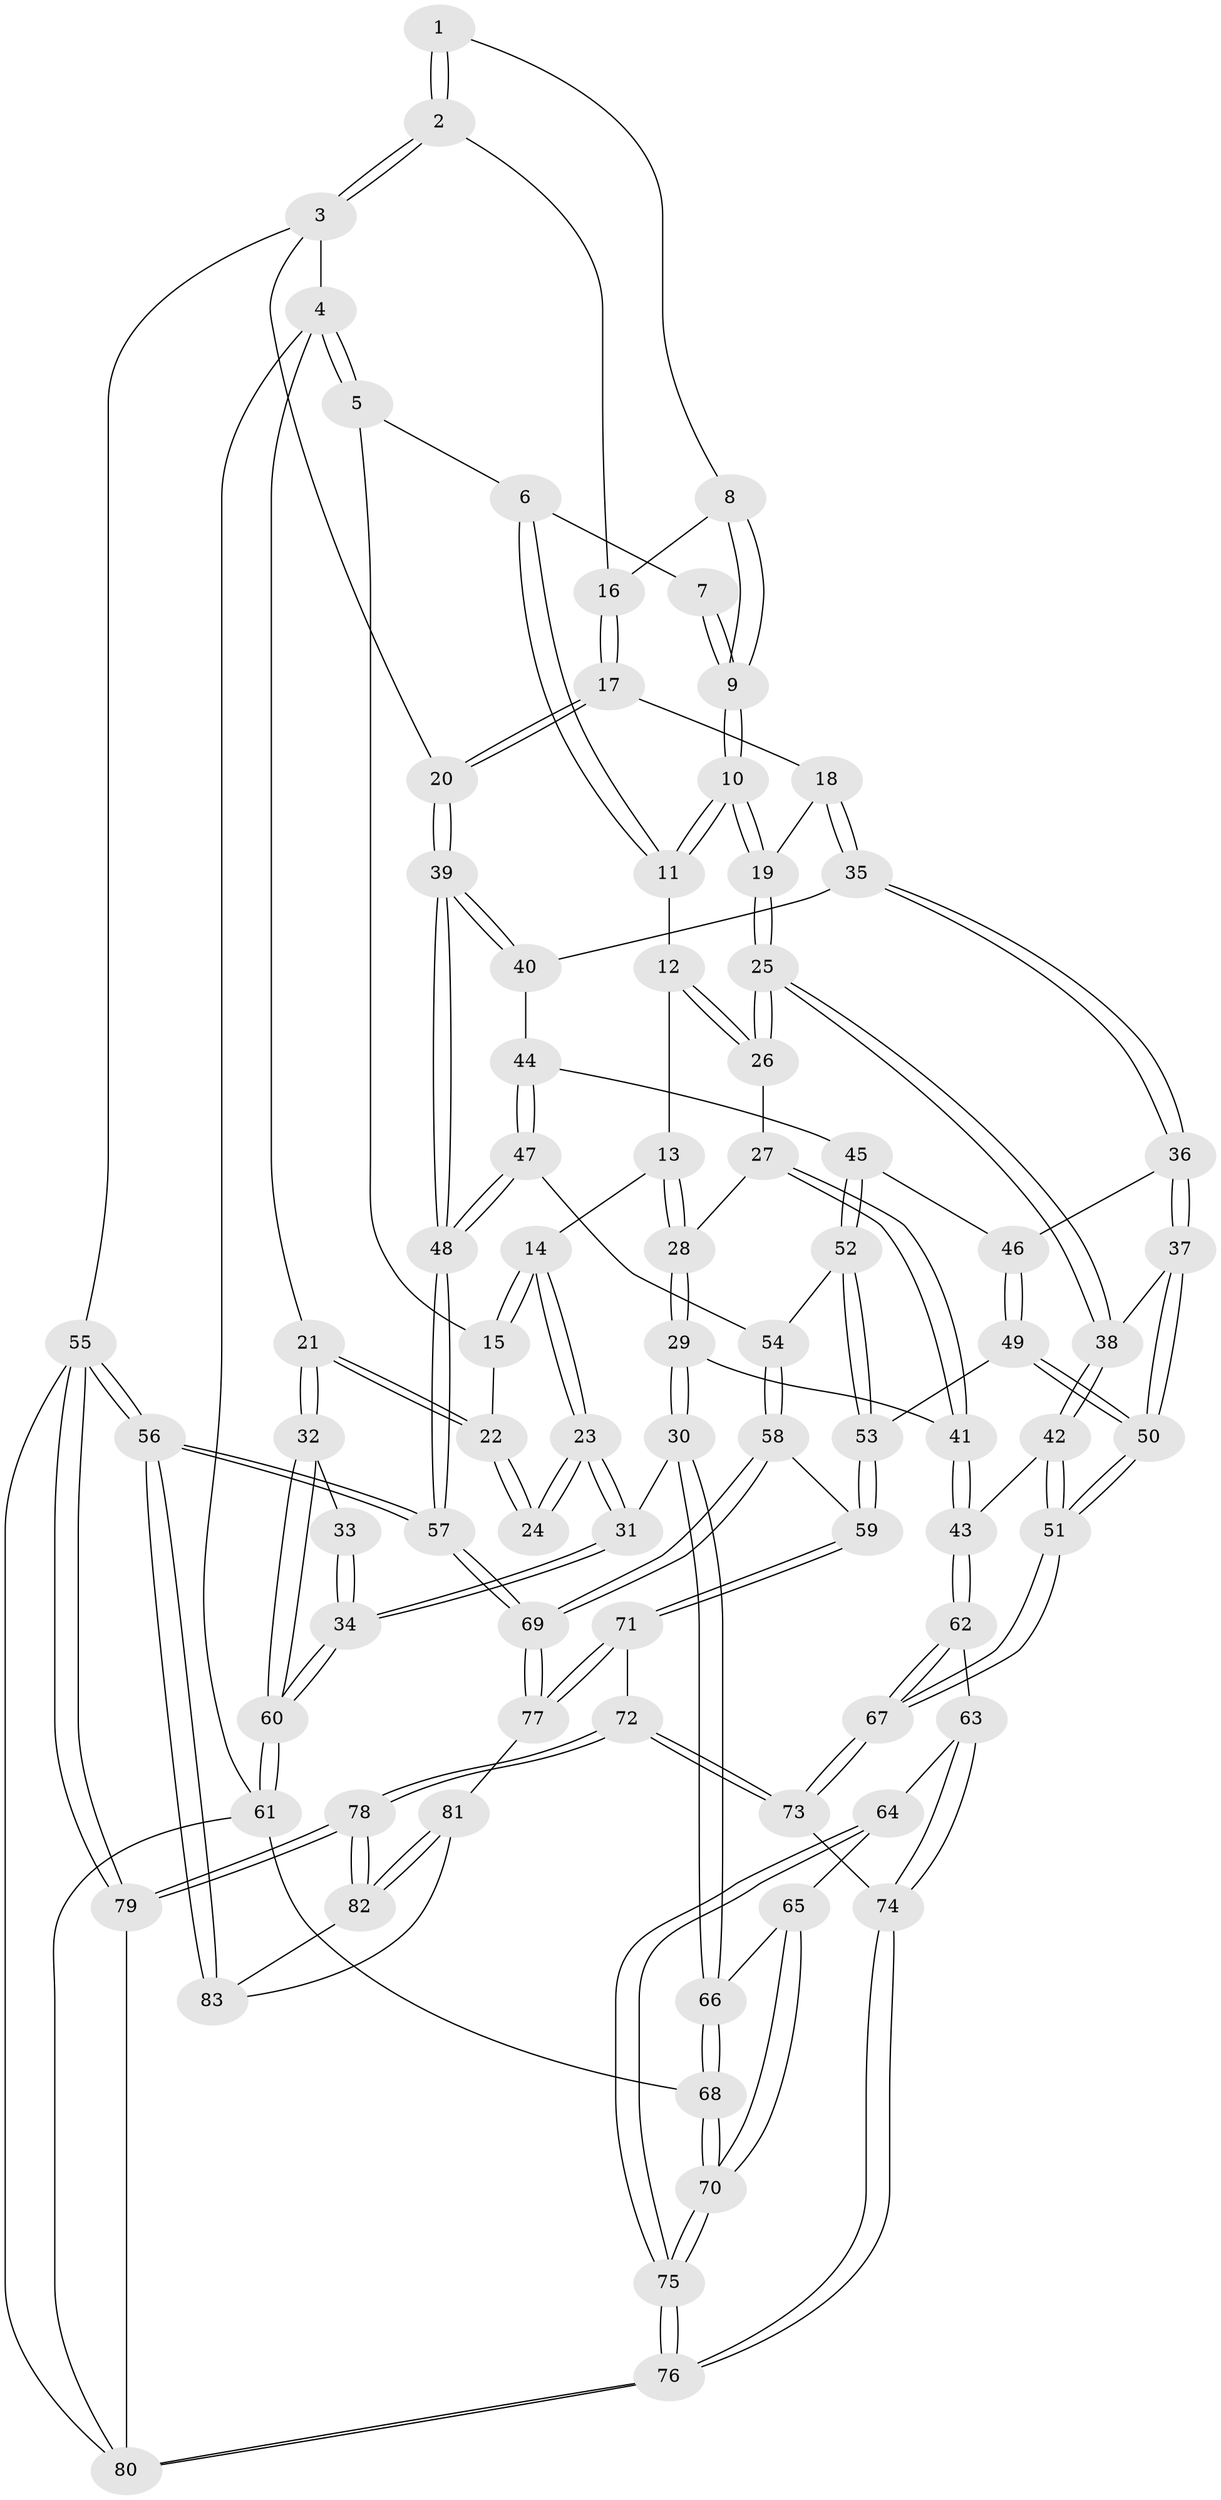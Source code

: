 // Generated by graph-tools (version 1.1) at 2025/17/03/09/25 04:17:12]
// undirected, 83 vertices, 204 edges
graph export_dot {
graph [start="1"]
  node [color=gray90,style=filled];
  1 [pos="+0.8262618491175401+0"];
  2 [pos="+1+0"];
  3 [pos="+1+0"];
  4 [pos="+0+0"];
  5 [pos="+0.48494450859508104+0"];
  6 [pos="+0.4966607530015693+0"];
  7 [pos="+0.5304569064781715+0"];
  8 [pos="+0.8246967268682556+0.09540235731195783"];
  9 [pos="+0.7571872387687321+0.12234317629671723"];
  10 [pos="+0.7373110425146286+0.22660659916579592"];
  11 [pos="+0.6319493573735182+0.22489726584717423"];
  12 [pos="+0.5770183584374362+0.25713392110509903"];
  13 [pos="+0.39357791355363186+0.19234985775447813"];
  14 [pos="+0.38960028141826525+0.18929697724106714"];
  15 [pos="+0.38190782608583046+0.1468634750176725"];
  16 [pos="+0.8952676003675418+0.09830388324340039"];
  17 [pos="+0.9368492325061085+0.1922356653437366"];
  18 [pos="+0.8244976136783028+0.3140162885025625"];
  19 [pos="+0.7627402544792452+0.2613939373166198"];
  20 [pos="+1+0.22131506154036026"];
  21 [pos="+0+0"];
  22 [pos="+0.04138366727216613+0.13327538340463618"];
  23 [pos="+0.25015906632604196+0.38440540967478287"];
  24 [pos="+0.12552853472582817+0.29153570194954675"];
  25 [pos="+0.6019037971863689+0.3960040007640901"];
  26 [pos="+0.5766416515809625+0.3792392076488117"];
  27 [pos="+0.5127554069309518+0.39766025224213897"];
  28 [pos="+0.4750634832171733+0.37983623163491986"];
  29 [pos="+0.3032871769173991+0.4552222043476052"];
  30 [pos="+0.2715358756751929+0.4538328665480694"];
  31 [pos="+0.2568049627144065+0.43246397762270217"];
  32 [pos="+0+0.38509366181618726"];
  33 [pos="+0.06800326281636465+0.35334243167318613"];
  34 [pos="+0.023522419186362324+0.5028813838840969"];
  35 [pos="+0.8283321294020779+0.3262046902986739"];
  36 [pos="+0.7836648519390054+0.40639218912016584"];
  37 [pos="+0.6732881985288811+0.4480571734596203"];
  38 [pos="+0.628286372796068+0.4303592810048301"];
  39 [pos="+1+0.3054661247564763"];
  40 [pos="+0.9204461348455102+0.3718792090785776"];
  41 [pos="+0.4793087706107407+0.5226406200230808"];
  42 [pos="+0.5798808650895436+0.5054507329394404"];
  43 [pos="+0.48138061409167426+0.5260208834417036"];
  44 [pos="+0.9330590240943757+0.45116295479937646"];
  45 [pos="+0.87773328282772+0.5062608730084668"];
  46 [pos="+0.7954115390154946+0.4487511174199684"];
  47 [pos="+1+0.5423585700968431"];
  48 [pos="+1+0.6551891322102571"];
  49 [pos="+0.7803046448128386+0.5806510660884159"];
  50 [pos="+0.6927852824068964+0.582132416102835"];
  51 [pos="+0.642299480942108+0.6239440670578347"];
  52 [pos="+0.8779154685469587+0.5205570226300923"];
  53 [pos="+0.7881386434013268+0.5857896825333028"];
  54 [pos="+0.9148057258642084+0.5560875475400905"];
  55 [pos="+1+1"];
  56 [pos="+1+1"];
  57 [pos="+1+0.9914367971602162"];
  58 [pos="+0.8480453744446379+0.6640708256947111"];
  59 [pos="+0.8479697809682911+0.6640448939764336"];
  60 [pos="+0+0.6171014311004542"];
  61 [pos="+0+0.6706524919590615"];
  62 [pos="+0.4832791848789091+0.5595321152746717"];
  63 [pos="+0.41690303366114234+0.6412596952355902"];
  64 [pos="+0.4168808566424846+0.6412622792429065"];
  65 [pos="+0.28748332387453596+0.5537637571408394"];
  66 [pos="+0.26923085089852505+0.5088644900736448"];
  67 [pos="+0.6200185732733311+0.6600105372724127"];
  68 [pos="+0.02575409940846791+0.720997772326647"];
  69 [pos="+1+0.884165400721991"];
  70 [pos="+0.24099395434855445+0.8581404436053891"];
  71 [pos="+0.6867394082963754+0.7626790625034232"];
  72 [pos="+0.6380843991899178+0.7393469742019009"];
  73 [pos="+0.6162167812690421+0.7074904607300981"];
  74 [pos="+0.5048414591706857+0.725516925579636"];
  75 [pos="+0.24196202140278514+0.8592519546939811"];
  76 [pos="+0.3042472388456385+0.9810186110229525"];
  77 [pos="+0.708387682662951+0.7946156166429975"];
  78 [pos="+0.4838122840382007+1"];
  79 [pos="+0.3502288402881294+1"];
  80 [pos="+0.343326635885185+1"];
  81 [pos="+0.7094254943324286+0.820369321032432"];
  82 [pos="+0.5781522829276408+0.977731819325146"];
  83 [pos="+0.7415836318008467+0.9299512252753578"];
  1 -- 2;
  1 -- 2;
  1 -- 8;
  2 -- 3;
  2 -- 3;
  2 -- 16;
  3 -- 4;
  3 -- 20;
  3 -- 55;
  4 -- 5;
  4 -- 5;
  4 -- 21;
  4 -- 61;
  5 -- 6;
  5 -- 15;
  6 -- 7;
  6 -- 11;
  6 -- 11;
  7 -- 9;
  7 -- 9;
  8 -- 9;
  8 -- 9;
  8 -- 16;
  9 -- 10;
  9 -- 10;
  10 -- 11;
  10 -- 11;
  10 -- 19;
  10 -- 19;
  11 -- 12;
  12 -- 13;
  12 -- 26;
  12 -- 26;
  13 -- 14;
  13 -- 28;
  13 -- 28;
  14 -- 15;
  14 -- 15;
  14 -- 23;
  14 -- 23;
  15 -- 22;
  16 -- 17;
  16 -- 17;
  17 -- 18;
  17 -- 20;
  17 -- 20;
  18 -- 19;
  18 -- 35;
  18 -- 35;
  19 -- 25;
  19 -- 25;
  20 -- 39;
  20 -- 39;
  21 -- 22;
  21 -- 22;
  21 -- 32;
  21 -- 32;
  22 -- 24;
  22 -- 24;
  23 -- 24;
  23 -- 24;
  23 -- 31;
  23 -- 31;
  25 -- 26;
  25 -- 26;
  25 -- 38;
  25 -- 38;
  26 -- 27;
  27 -- 28;
  27 -- 41;
  27 -- 41;
  28 -- 29;
  28 -- 29;
  29 -- 30;
  29 -- 30;
  29 -- 41;
  30 -- 31;
  30 -- 66;
  30 -- 66;
  31 -- 34;
  31 -- 34;
  32 -- 33;
  32 -- 60;
  32 -- 60;
  33 -- 34;
  33 -- 34;
  34 -- 60;
  34 -- 60;
  35 -- 36;
  35 -- 36;
  35 -- 40;
  36 -- 37;
  36 -- 37;
  36 -- 46;
  37 -- 38;
  37 -- 50;
  37 -- 50;
  38 -- 42;
  38 -- 42;
  39 -- 40;
  39 -- 40;
  39 -- 48;
  39 -- 48;
  40 -- 44;
  41 -- 43;
  41 -- 43;
  42 -- 43;
  42 -- 51;
  42 -- 51;
  43 -- 62;
  43 -- 62;
  44 -- 45;
  44 -- 47;
  44 -- 47;
  45 -- 46;
  45 -- 52;
  45 -- 52;
  46 -- 49;
  46 -- 49;
  47 -- 48;
  47 -- 48;
  47 -- 54;
  48 -- 57;
  48 -- 57;
  49 -- 50;
  49 -- 50;
  49 -- 53;
  50 -- 51;
  50 -- 51;
  51 -- 67;
  51 -- 67;
  52 -- 53;
  52 -- 53;
  52 -- 54;
  53 -- 59;
  53 -- 59;
  54 -- 58;
  54 -- 58;
  55 -- 56;
  55 -- 56;
  55 -- 79;
  55 -- 79;
  55 -- 80;
  56 -- 57;
  56 -- 57;
  56 -- 83;
  56 -- 83;
  57 -- 69;
  57 -- 69;
  58 -- 59;
  58 -- 69;
  58 -- 69;
  59 -- 71;
  59 -- 71;
  60 -- 61;
  60 -- 61;
  61 -- 68;
  61 -- 80;
  62 -- 63;
  62 -- 67;
  62 -- 67;
  63 -- 64;
  63 -- 74;
  63 -- 74;
  64 -- 65;
  64 -- 75;
  64 -- 75;
  65 -- 66;
  65 -- 70;
  65 -- 70;
  66 -- 68;
  66 -- 68;
  67 -- 73;
  67 -- 73;
  68 -- 70;
  68 -- 70;
  69 -- 77;
  69 -- 77;
  70 -- 75;
  70 -- 75;
  71 -- 72;
  71 -- 77;
  71 -- 77;
  72 -- 73;
  72 -- 73;
  72 -- 78;
  72 -- 78;
  73 -- 74;
  74 -- 76;
  74 -- 76;
  75 -- 76;
  75 -- 76;
  76 -- 80;
  76 -- 80;
  77 -- 81;
  78 -- 79;
  78 -- 79;
  78 -- 82;
  78 -- 82;
  79 -- 80;
  81 -- 82;
  81 -- 82;
  81 -- 83;
  82 -- 83;
}
